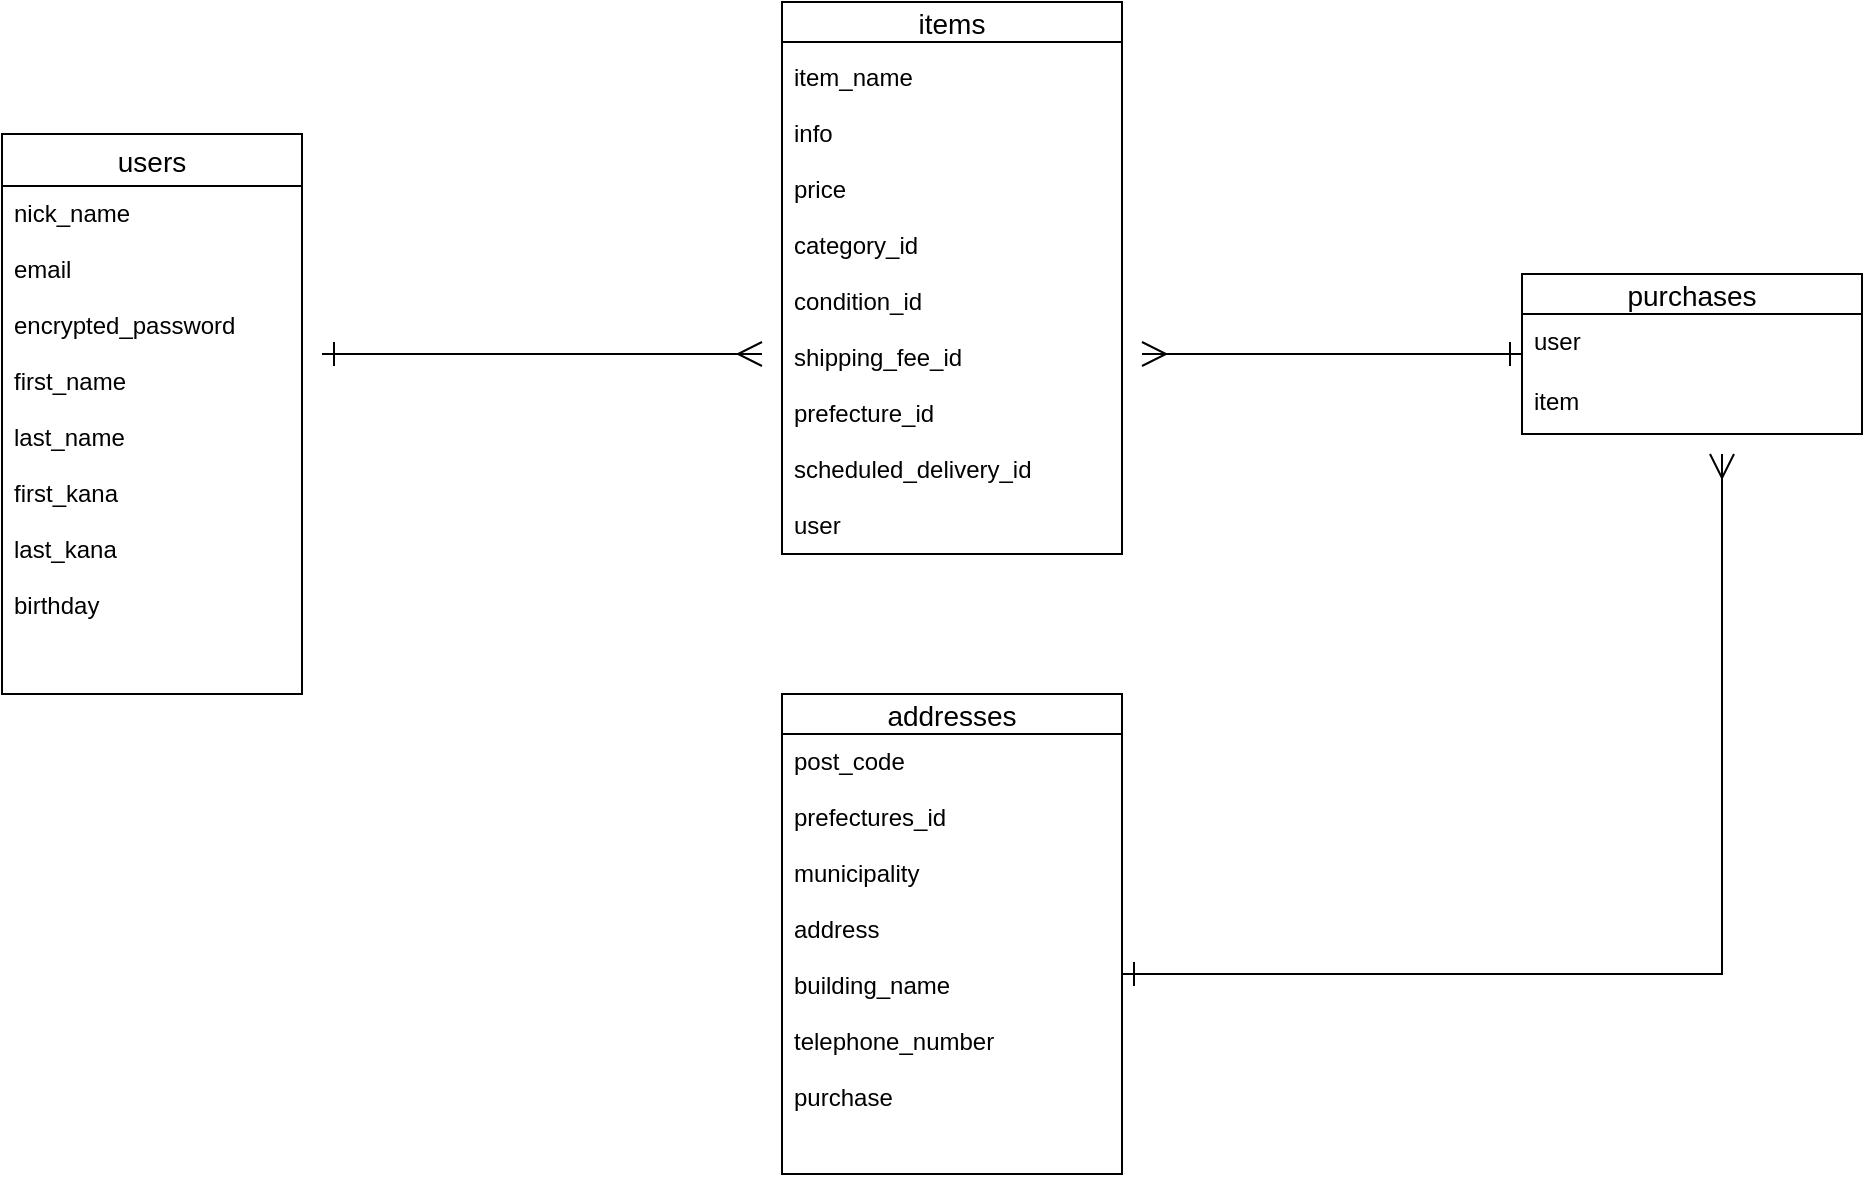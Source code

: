 <mxfile>
    <diagram id="jiHpUB5rITOgAPc1z2iV" name="ページ1">
        <mxGraphModel dx="1188" dy="396" grid="1" gridSize="10" guides="1" tooltips="1" connect="1" arrows="1" fold="1" page="1" pageScale="1" pageWidth="1169" pageHeight="827" math="0" shadow="0">
            <root>
                <mxCell id="0"/>
                <mxCell id="1" parent="0"/>
                <mxCell id="2" value="users" style="swimlane;fontStyle=0;childLayout=stackLayout;horizontal=1;startSize=26;horizontalStack=0;resizeParent=1;resizeParentMax=0;resizeLast=0;collapsible=1;marginBottom=0;align=center;fontSize=14;" parent="1" vertex="1">
                    <mxGeometry x="40" y="170" width="150" height="280" as="geometry"/>
                </mxCell>
                <mxCell id="3" value="nick_name&#10;&#10;email&#10;&#10;encrypted_password&#10;&#10;first_name&#10;&#10;last_name&#10;&#10;first_kana&#10;&#10;last_kana&#10;&#10;birthday" style="text;strokeColor=none;fillColor=none;spacingLeft=4;spacingRight=4;overflow=hidden;rotatable=0;points=[[0,0.5],[1,0.5]];portConstraint=eastwest;fontSize=12;" parent="2" vertex="1">
                    <mxGeometry y="26" width="150" height="254" as="geometry"/>
                </mxCell>
                <mxCell id="27" value="items" style="swimlane;fontStyle=0;childLayout=stackLayout;horizontal=1;startSize=20;horizontalStack=0;resizeParent=1;resizeParentMax=0;resizeLast=0;collapsible=1;marginBottom=0;align=center;fontSize=14;" parent="1" vertex="1">
                    <mxGeometry x="430" y="104" width="170" height="276" as="geometry"/>
                </mxCell>
                <mxCell id="48" value="purchases" style="swimlane;fontStyle=0;childLayout=stackLayout;horizontal=1;startSize=20;horizontalStack=0;resizeParent=1;resizeParentMax=0;resizeLast=0;collapsible=1;marginBottom=0;align=center;fontSize=14;" parent="1" vertex="1">
                    <mxGeometry x="800" y="240" width="170" height="80" as="geometry"/>
                </mxCell>
                <mxCell id="49" value="user" style="text;strokeColor=none;fillColor=none;spacingLeft=4;spacingRight=4;overflow=hidden;rotatable=0;points=[[0,0.5],[1,0.5]];portConstraint=eastwest;fontSize=12;" parent="48" vertex="1">
                    <mxGeometry y="20" width="170" height="30" as="geometry"/>
                </mxCell>
                <mxCell id="50" value="item" style="text;strokeColor=none;fillColor=none;spacingLeft=4;spacingRight=4;overflow=hidden;rotatable=0;points=[[0,0.5],[1,0.5]];portConstraint=eastwest;fontSize=12;" parent="48" vertex="1">
                    <mxGeometry y="50" width="170" height="30" as="geometry"/>
                </mxCell>
                <mxCell id="82" value="addresses" style="swimlane;fontStyle=0;childLayout=stackLayout;horizontal=1;startSize=20;horizontalStack=0;resizeParent=1;resizeParentMax=0;resizeLast=0;collapsible=1;marginBottom=0;align=center;fontSize=14;" parent="1" vertex="1">
                    <mxGeometry x="430" y="450" width="170" height="240" as="geometry"/>
                </mxCell>
                <mxCell id="84" value="post_code&#10;&#10;prefectures_id&#10;&#10;municipality&#10;&#10;address&#10;&#10;building_name&#10;&#10;telephone_number&#10;&#10;purchase" style="text;strokeColor=none;fillColor=none;spacingLeft=4;spacingRight=4;overflow=hidden;rotatable=0;points=[[0,0.5],[1,0.5]];portConstraint=eastwest;fontSize=12;" parent="82" vertex="1">
                    <mxGeometry y="20" width="170" height="220" as="geometry"/>
                </mxCell>
                <mxCell id="85" value="" style="endArrow=ERmany;html=1;startArrow=ERone;startFill=0;endFill=0;targetPerimeterSpacing=10;endSize=10;sourcePerimeterSpacing=10;startSize=10;" parent="1" edge="1">
                    <mxGeometry width="50" height="50" relative="1" as="geometry">
                        <mxPoint x="200" y="280" as="sourcePoint"/>
                        <mxPoint x="420" y="280" as="targetPoint"/>
                    </mxGeometry>
                </mxCell>
                <mxCell id="86" value="" style="endArrow=ERone;html=1;startArrow=ERmany;startFill=0;endFill=0;targetPerimeterSpacing=10;endSize=10;sourcePerimeterSpacing=10;startSize=10;" parent="1" edge="1">
                    <mxGeometry width="50" height="50" relative="1" as="geometry">
                        <mxPoint x="610" y="280" as="sourcePoint"/>
                        <mxPoint x="800" y="280" as="targetPoint"/>
                    </mxGeometry>
                </mxCell>
                <mxCell id="89" value="" style="edgeStyle=segmentEdgeStyle;endArrow=ERmany;html=1;curved=0;rounded=0;endSize=10;startSize=10;sourcePerimeterSpacing=10;targetPerimeterSpacing=10;startArrow=ERone;startFill=0;endFill=0;" parent="1" edge="1">
                    <mxGeometry width="50" height="50" relative="1" as="geometry">
                        <mxPoint x="600" y="590" as="sourcePoint"/>
                        <mxPoint x="900" y="330" as="targetPoint"/>
                        <Array as="points">
                            <mxPoint x="900" y="590"/>
                        </Array>
                    </mxGeometry>
                </mxCell>
                <mxCell id="29" value="&#10;item_name&#10;&#10;info&#10;&#10;price&#10;&#10;category_id&#10;&#10;condition_id&#10;&#10;shipping_fee_id&#10;&#10;prefecture_id&#10;&#10;scheduled_delivery_id&#10;&#10;user" style="text;strokeColor=none;fillColor=none;spacingLeft=4;spacingRight=4;overflow=hidden;rotatable=0;points=[[0,0.5],[1,0.5]];portConstraint=eastwest;fontSize=12;" parent="1" vertex="1">
                    <mxGeometry x="430" y="114" width="170" height="276" as="geometry"/>
                </mxCell>
            </root>
        </mxGraphModel>
    </diagram>
</mxfile>